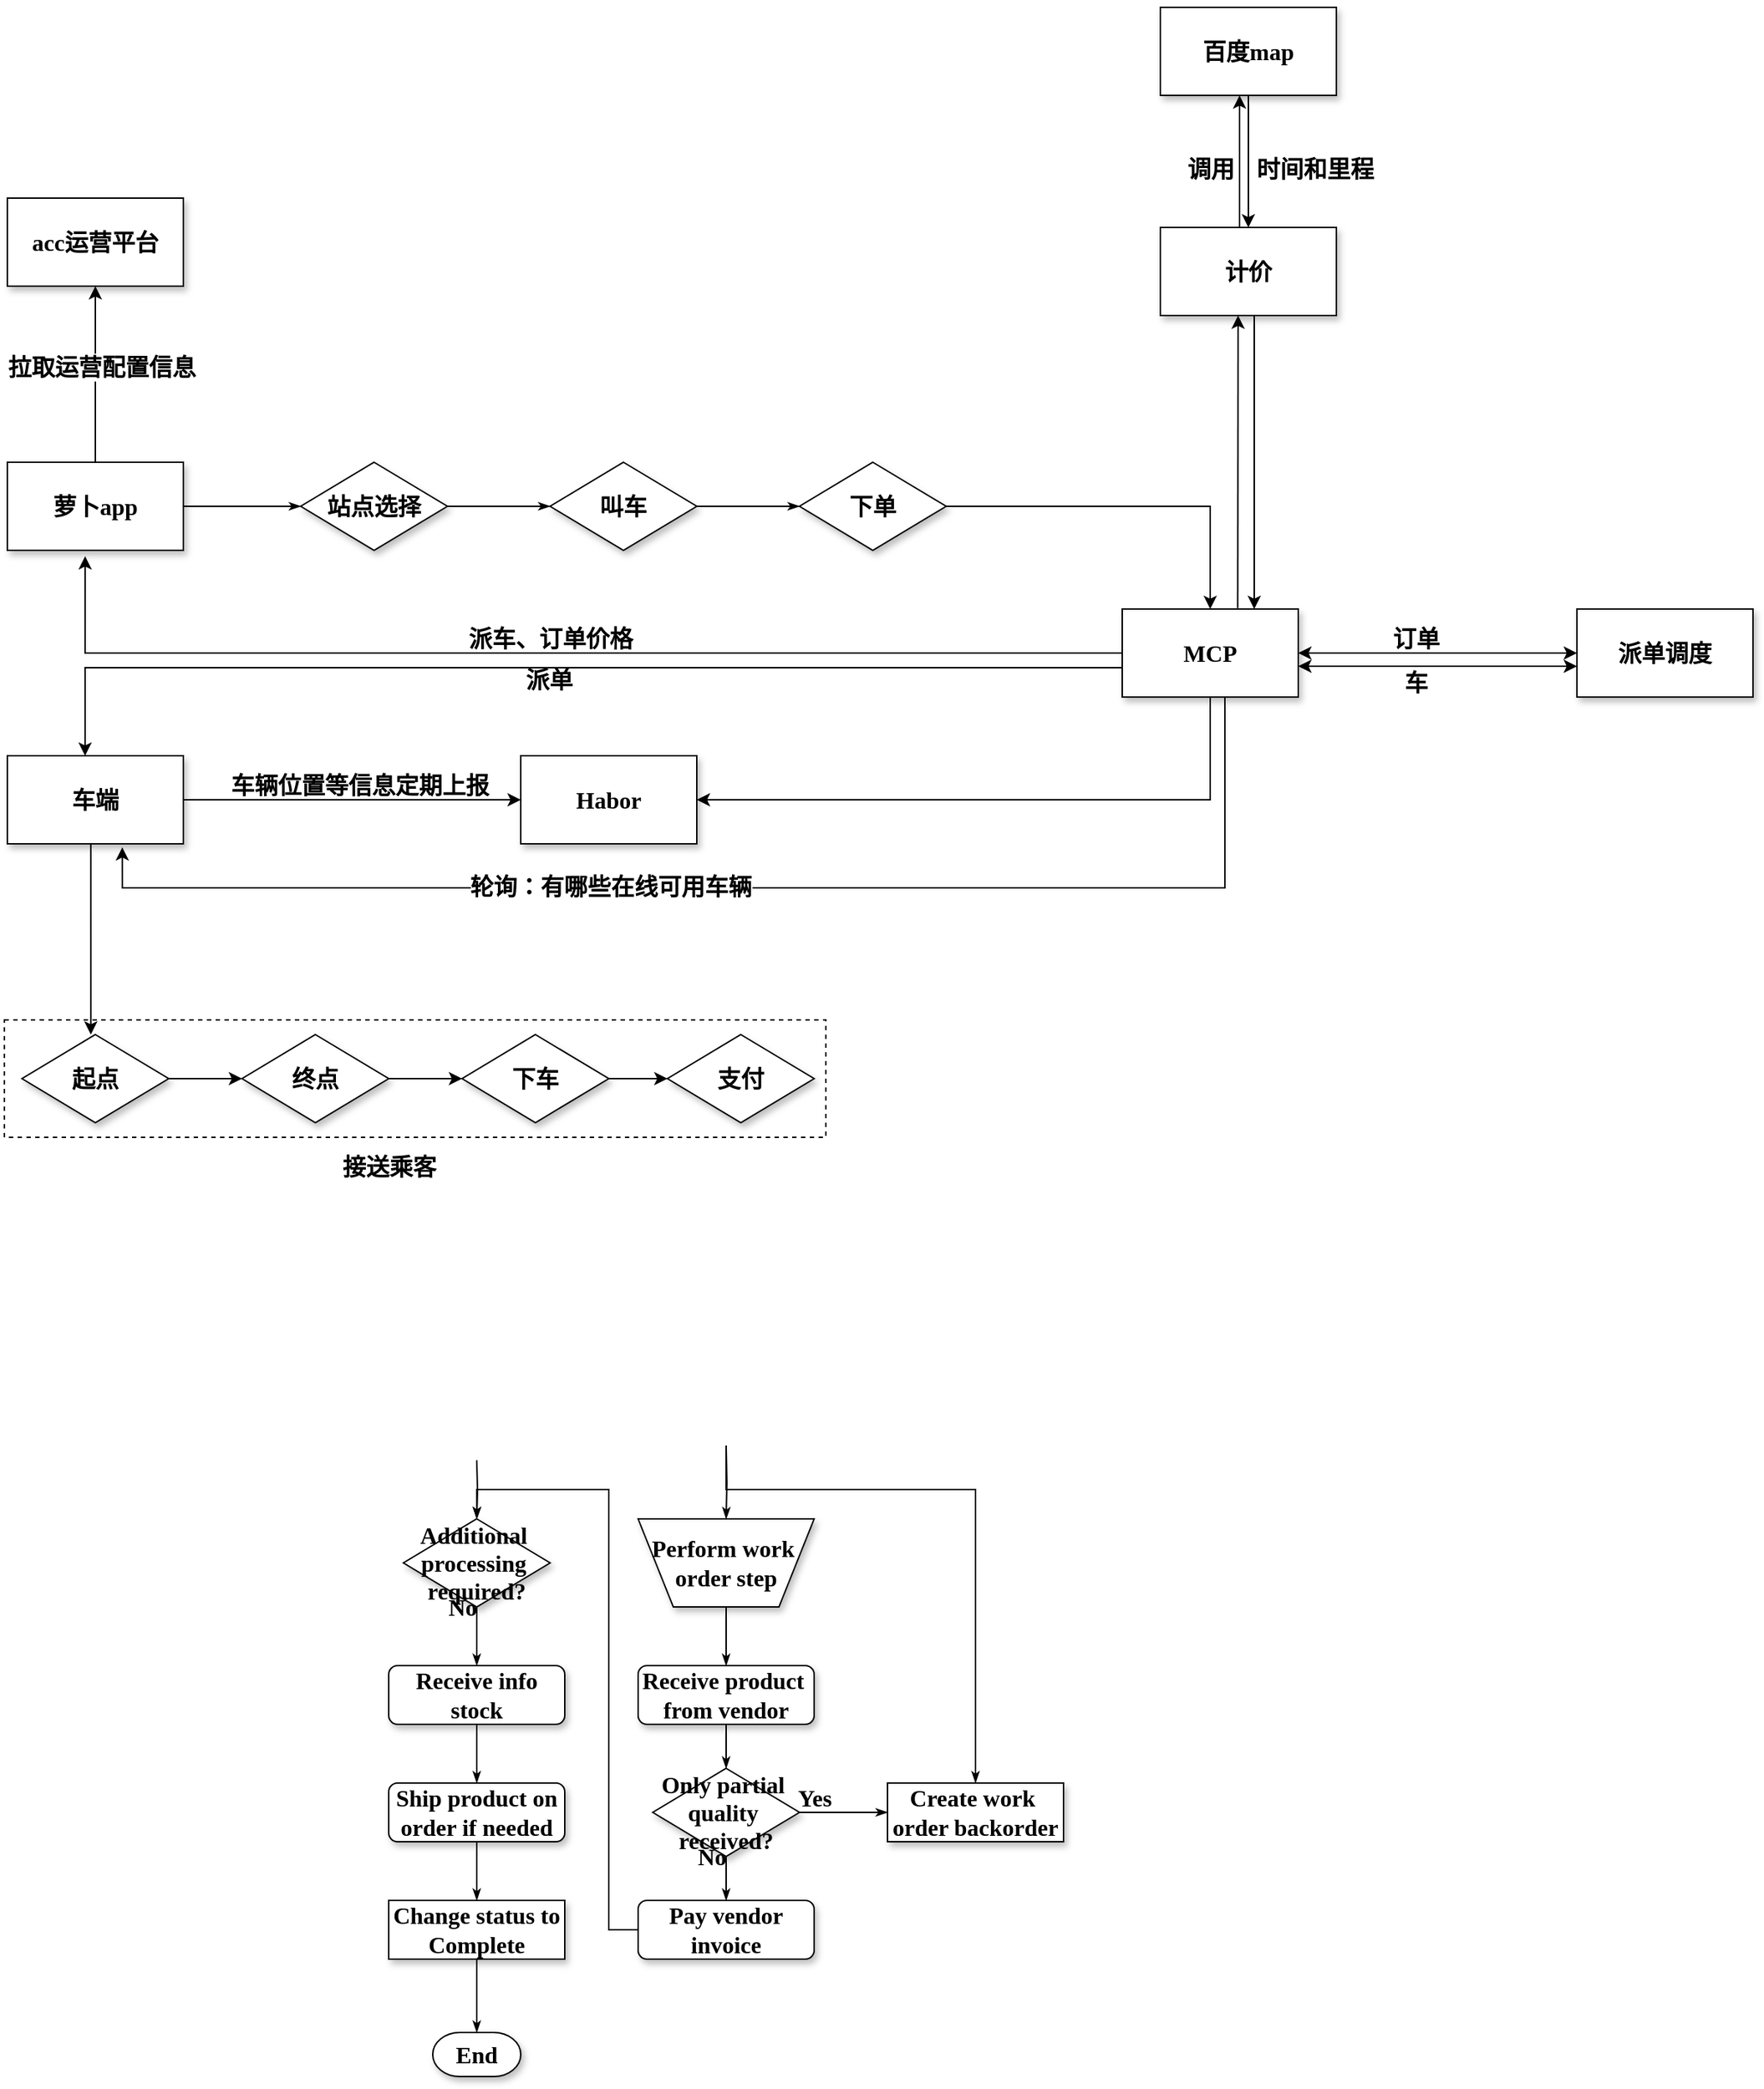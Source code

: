 <mxfile version="15.9.6" type="github">
  <diagram name="Page-1" id="edf60f1a-56cd-e834-aa8a-f176f3a09ee4">
    <mxGraphModel dx="1633" dy="1833" grid="1" gridSize="10" guides="1" tooltips="1" connect="1" arrows="1" fold="1" page="1" pageScale="1" pageWidth="1100" pageHeight="850" math="0" shadow="0">
      <root>
        <mxCell id="0" />
        <mxCell id="1" parent="0" />
        <mxCell id="60e70716793133e9-32" style="edgeStyle=orthogonalEdgeStyle;rounded=0;html=1;labelBackgroundColor=none;startSize=5;endArrow=classicThin;endFill=1;endSize=5;jettySize=auto;orthogonalLoop=1;strokeWidth=1;fontFamily=Verdana;fontSize=16;fontStyle=1" parent="1" source="60e70716793133e9-4" target="60e70716793133e9-5" edge="1">
          <mxGeometry relative="1" as="geometry" />
        </mxCell>
        <mxCell id="Idmc_XTQv_-H7MCbFBoS-54" value="" style="edgeStyle=orthogonalEdgeStyle;rounded=0;orthogonalLoop=1;jettySize=auto;html=1;entryX=0.5;entryY=1;entryDx=0;entryDy=0;fontSize=16;fontStyle=1" edge="1" parent="1" source="60e70716793133e9-4" target="Idmc_XTQv_-H7MCbFBoS-50">
          <mxGeometry relative="1" as="geometry">
            <mxPoint x="80" y="140" as="targetPoint" />
          </mxGeometry>
        </mxCell>
        <mxCell id="Idmc_XTQv_-H7MCbFBoS-55" value="拉取运营配置信息" style="edgeLabel;html=1;align=center;verticalAlign=middle;resizable=0;points=[];fontSize=16;fontStyle=1" vertex="1" connectable="0" parent="Idmc_XTQv_-H7MCbFBoS-54">
          <mxGeometry x="0.067" y="-4" relative="1" as="geometry">
            <mxPoint y="-1" as="offset" />
          </mxGeometry>
        </mxCell>
        <mxCell id="60e70716793133e9-4" value="萝卜app" style="rounded=0;whiteSpace=wrap;html=1;shadow=1;labelBackgroundColor=none;strokeWidth=1;fontFamily=Verdana;fontSize=16;align=center;fontStyle=1" parent="1" vertex="1">
          <mxGeometry x="20" y="220" width="120" height="60" as="geometry" />
        </mxCell>
        <mxCell id="60e70716793133e9-33" value="" style="edgeStyle=orthogonalEdgeStyle;rounded=0;html=1;labelBackgroundColor=none;startSize=5;endArrow=classicThin;endFill=1;endSize=5;jettySize=auto;orthogonalLoop=1;strokeWidth=1;fontFamily=Verdana;fontSize=16;fontStyle=1" parent="1" source="60e70716793133e9-5" target="60e70716793133e9-7" edge="1">
          <mxGeometry x="-0.778" y="10" relative="1" as="geometry">
            <mxPoint as="offset" />
          </mxGeometry>
        </mxCell>
        <mxCell id="60e70716793133e9-5" value="站点选择" style="rhombus;whiteSpace=wrap;html=1;rounded=0;shadow=1;labelBackgroundColor=none;strokeWidth=1;fontFamily=Verdana;fontSize=16;align=center;fontStyle=1" parent="1" vertex="1">
          <mxGeometry x="220" y="220" width="100" height="60" as="geometry" />
        </mxCell>
        <mxCell id="60e70716793133e9-34" value="" style="edgeStyle=orthogonalEdgeStyle;rounded=0;html=1;labelBackgroundColor=none;startSize=5;endArrow=classicThin;endFill=1;endSize=5;jettySize=auto;orthogonalLoop=1;strokeWidth=1;fontFamily=Verdana;fontSize=16;entryX=0;entryY=0.5;entryDx=0;entryDy=0;fontStyle=1" parent="1" source="60e70716793133e9-7" edge="1" target="bbj0CBgUNTtJuTdAdlhA-1">
          <mxGeometry x="-0.667" y="10" relative="1" as="geometry">
            <mxPoint as="offset" />
            <mxPoint x="550" y="250" as="targetPoint" />
          </mxGeometry>
        </mxCell>
        <mxCell id="60e70716793133e9-7" value="叫车" style="rhombus;whiteSpace=wrap;html=1;rounded=0;shadow=1;labelBackgroundColor=none;strokeWidth=1;fontFamily=Verdana;fontSize=16;align=center;fontStyle=1" parent="1" vertex="1">
          <mxGeometry x="390" y="220" width="100" height="60" as="geometry" />
        </mxCell>
        <mxCell id="bbj0CBgUNTtJuTdAdlhA-29" value="" style="edgeStyle=orthogonalEdgeStyle;rounded=0;orthogonalLoop=1;jettySize=auto;html=1;fontSize=16;fontStyle=1" parent="1" source="60e70716793133e9-17" target="bbj0CBgUNTtJuTdAdlhA-25" edge="1">
          <mxGeometry relative="1" as="geometry" />
        </mxCell>
        <mxCell id="60e70716793133e9-17" value="起点" style="rhombus;whiteSpace=wrap;html=1;rounded=0;shadow=1;labelBackgroundColor=none;strokeWidth=1;fontFamily=Verdana;fontSize=16;align=center;fontStyle=1" parent="1" vertex="1">
          <mxGeometry x="30" y="610" width="100" height="60" as="geometry" />
        </mxCell>
        <mxCell id="60e70716793133e9-52" style="edgeStyle=orthogonalEdgeStyle;rounded=0;html=1;labelBackgroundColor=none;startSize=5;endArrow=classicThin;endFill=1;endSize=5;jettySize=auto;orthogonalLoop=1;strokeWidth=1;fontFamily=Verdana;fontSize=16;fontStyle=1" parent="1" target="60e70716793133e9-21" edge="1">
          <mxGeometry relative="1" as="geometry">
            <mxPoint x="340" y="900" as="sourcePoint" />
          </mxGeometry>
        </mxCell>
        <mxCell id="60e70716793133e9-49" style="edgeStyle=orthogonalEdgeStyle;rounded=0;html=1;labelBackgroundColor=none;startSize=5;endArrow=classicThin;endFill=1;endSize=5;jettySize=auto;orthogonalLoop=1;strokeWidth=1;fontFamily=Verdana;fontSize=16;fontStyle=1" parent="1" target="60e70716793133e9-22" edge="1">
          <mxGeometry relative="1" as="geometry">
            <mxPoint x="510" y="890" as="sourcePoint" />
          </mxGeometry>
        </mxCell>
        <mxCell id="60e70716793133e9-53" style="edgeStyle=orthogonalEdgeStyle;rounded=0;html=1;labelBackgroundColor=none;startSize=5;endArrow=classicThin;endFill=1;endSize=5;jettySize=auto;orthogonalLoop=1;strokeWidth=1;fontFamily=Verdana;fontSize=16;fontStyle=1" parent="1" target="60e70716793133e9-27" edge="1">
          <mxGeometry relative="1" as="geometry">
            <Array as="points">
              <mxPoint x="510" y="920" />
              <mxPoint x="680" y="920" />
            </Array>
            <mxPoint x="510" y="890" as="sourcePoint" />
          </mxGeometry>
        </mxCell>
        <mxCell id="60e70716793133e9-54" value="No" style="edgeStyle=orthogonalEdgeStyle;rounded=0;html=1;labelBackgroundColor=none;startSize=5;endArrow=classicThin;endFill=1;endSize=5;jettySize=auto;orthogonalLoop=1;strokeWidth=1;fontFamily=Verdana;fontSize=16;fontStyle=1" parent="1" source="60e70716793133e9-21" target="60e70716793133e9-23" edge="1">
          <mxGeometry x="-1" y="-10" relative="1" as="geometry">
            <mxPoint as="offset" />
          </mxGeometry>
        </mxCell>
        <mxCell id="60e70716793133e9-21" value="Additional&amp;nbsp;&lt;div style=&quot;font-size: 16px;&quot;&gt;processing&amp;nbsp;&lt;/div&gt;&lt;div style=&quot;font-size: 16px;&quot;&gt;required?&lt;/div&gt;" style="rhombus;whiteSpace=wrap;html=1;rounded=0;shadow=1;labelBackgroundColor=none;strokeWidth=1;fontFamily=Verdana;fontSize=16;align=center;fontStyle=1" parent="1" vertex="1">
          <mxGeometry x="290" y="940" width="100" height="60" as="geometry" />
        </mxCell>
        <mxCell id="60e70716793133e9-58" style="edgeStyle=orthogonalEdgeStyle;rounded=0;html=1;labelBackgroundColor=none;startSize=5;endArrow=classicThin;endFill=1;endSize=5;jettySize=auto;orthogonalLoop=1;strokeWidth=1;fontFamily=Verdana;fontSize=16;fontStyle=1" parent="1" source="60e70716793133e9-22" target="60e70716793133e9-24" edge="1">
          <mxGeometry relative="1" as="geometry" />
        </mxCell>
        <mxCell id="60e70716793133e9-22" value="Perform work&amp;nbsp;&lt;div style=&quot;font-size: 16px;&quot;&gt;order step&lt;/div&gt;" style="shape=trapezoid;whiteSpace=wrap;html=1;rounded=0;shadow=1;labelBackgroundColor=none;strokeWidth=1;fontFamily=Verdana;fontSize=16;align=center;flipV=1;fontStyle=1" parent="1" vertex="1">
          <mxGeometry x="450" y="940" width="120" height="60" as="geometry" />
        </mxCell>
        <mxCell id="60e70716793133e9-55" style="edgeStyle=orthogonalEdgeStyle;rounded=0;html=1;labelBackgroundColor=none;startSize=5;endArrow=classicThin;endFill=1;endSize=5;jettySize=auto;orthogonalLoop=1;strokeWidth=1;fontFamily=Verdana;fontSize=16;fontStyle=1" parent="1" source="60e70716793133e9-23" target="60e70716793133e9-25" edge="1">
          <mxGeometry relative="1" as="geometry" />
        </mxCell>
        <mxCell id="60e70716793133e9-23" value="Receive info stock" style="rounded=1;whiteSpace=wrap;html=1;shadow=1;labelBackgroundColor=none;strokeWidth=1;fontFamily=Verdana;fontSize=16;align=center;fontStyle=1" parent="1" vertex="1">
          <mxGeometry x="280" y="1040" width="120" height="40" as="geometry" />
        </mxCell>
        <mxCell id="60e70716793133e9-59" style="edgeStyle=orthogonalEdgeStyle;rounded=0;html=1;labelBackgroundColor=none;startSize=5;endArrow=classicThin;endFill=1;endSize=5;jettySize=auto;orthogonalLoop=1;strokeWidth=1;fontFamily=Verdana;fontSize=16;fontStyle=1" parent="1" source="60e70716793133e9-24" target="60e70716793133e9-26" edge="1">
          <mxGeometry relative="1" as="geometry" />
        </mxCell>
        <mxCell id="60e70716793133e9-24" value="Receive product&amp;nbsp;&lt;div style=&quot;font-size: 16px;&quot;&gt;from vendor&lt;/div&gt;" style="rounded=1;whiteSpace=wrap;html=1;shadow=1;labelBackgroundColor=none;strokeWidth=1;fontFamily=Verdana;fontSize=16;align=center;fontStyle=1" parent="1" vertex="1">
          <mxGeometry x="450" y="1040" width="120" height="40" as="geometry" />
        </mxCell>
        <mxCell id="60e70716793133e9-56" style="edgeStyle=orthogonalEdgeStyle;rounded=0;html=1;labelBackgroundColor=none;startSize=5;endArrow=classicThin;endFill=1;endSize=5;jettySize=auto;orthogonalLoop=1;strokeWidth=1;fontFamily=Verdana;fontSize=16;fontStyle=1" parent="1" source="60e70716793133e9-25" target="60e70716793133e9-28" edge="1">
          <mxGeometry relative="1" as="geometry" />
        </mxCell>
        <mxCell id="60e70716793133e9-25" value="Ship product on order if needed" style="rounded=1;whiteSpace=wrap;html=1;shadow=1;labelBackgroundColor=none;strokeWidth=1;fontFamily=Verdana;fontSize=16;align=center;fontStyle=1" parent="1" vertex="1">
          <mxGeometry x="280" y="1120" width="120" height="40" as="geometry" />
        </mxCell>
        <mxCell id="60e70716793133e9-60" value="No" style="edgeStyle=orthogonalEdgeStyle;rounded=0;html=1;labelBackgroundColor=none;startSize=5;endArrow=classicThin;endFill=1;endSize=5;jettySize=auto;orthogonalLoop=1;strokeWidth=1;fontFamily=Verdana;fontSize=16;fontStyle=1" parent="1" source="60e70716793133e9-26" target="60e70716793133e9-29" edge="1">
          <mxGeometry x="0.2" y="14" relative="1" as="geometry">
            <mxPoint x="-24" y="-10" as="offset" />
          </mxGeometry>
        </mxCell>
        <mxCell id="60e70716793133e9-61" value="Yes" style="edgeStyle=orthogonalEdgeStyle;rounded=0;html=1;labelBackgroundColor=none;startSize=5;endArrow=classicThin;endFill=1;endSize=5;jettySize=auto;orthogonalLoop=1;strokeWidth=1;fontFamily=Verdana;fontSize=16;fontStyle=1" parent="1" source="60e70716793133e9-26" target="60e70716793133e9-27" edge="1">
          <mxGeometry x="-0.667" y="10" relative="1" as="geometry">
            <mxPoint as="offset" />
          </mxGeometry>
        </mxCell>
        <mxCell id="60e70716793133e9-26" value="Only partial&amp;nbsp;&lt;div style=&quot;font-size: 16px;&quot;&gt;quality&amp;nbsp;&lt;/div&gt;&lt;div style=&quot;font-size: 16px;&quot;&gt;received?&lt;/div&gt;" style="rhombus;whiteSpace=wrap;html=1;rounded=0;shadow=1;labelBackgroundColor=none;strokeWidth=1;fontFamily=Verdana;fontSize=16;align=center;fontStyle=1" parent="1" vertex="1">
          <mxGeometry x="460" y="1110" width="100" height="60" as="geometry" />
        </mxCell>
        <mxCell id="60e70716793133e9-27" value="Create work&amp;nbsp;&lt;div style=&quot;font-size: 16px;&quot;&gt;order backorder&lt;/div&gt;" style="whiteSpace=wrap;html=1;rounded=0;shadow=1;labelBackgroundColor=none;strokeWidth=1;fontFamily=Verdana;fontSize=16;align=center;fontStyle=1" parent="1" vertex="1">
          <mxGeometry x="620" y="1120" width="120" height="40" as="geometry" />
        </mxCell>
        <mxCell id="60e70716793133e9-57" style="edgeStyle=orthogonalEdgeStyle;rounded=0;html=1;labelBackgroundColor=none;startSize=5;endArrow=classicThin;endFill=1;endSize=5;jettySize=auto;orthogonalLoop=1;strokeWidth=1;fontFamily=Verdana;fontSize=16;fontStyle=1" parent="1" source="60e70716793133e9-28" target="60e70716793133e9-30" edge="1">
          <mxGeometry relative="1" as="geometry" />
        </mxCell>
        <mxCell id="60e70716793133e9-28" value="Change status to&lt;div style=&quot;font-size: 16px;&quot;&gt;Complete&lt;/div&gt;" style="whiteSpace=wrap;html=1;rounded=0;shadow=1;labelBackgroundColor=none;strokeWidth=1;fontFamily=Verdana;fontSize=16;align=center;fontStyle=1" parent="1" vertex="1">
          <mxGeometry x="280" y="1200" width="120" height="40" as="geometry" />
        </mxCell>
        <mxCell id="60e70716793133e9-62" style="edgeStyle=orthogonalEdgeStyle;rounded=0;html=1;labelBackgroundColor=none;startSize=5;endArrow=classicThin;endFill=1;endSize=5;jettySize=auto;orthogonalLoop=1;strokeWidth=1;fontFamily=Verdana;fontSize=16;fontStyle=1" parent="1" source="60e70716793133e9-29" target="60e70716793133e9-21" edge="1">
          <mxGeometry relative="1" as="geometry">
            <Array as="points">
              <mxPoint x="430" y="1220" />
              <mxPoint x="430" y="920" />
              <mxPoint x="340" y="920" />
            </Array>
          </mxGeometry>
        </mxCell>
        <mxCell id="60e70716793133e9-29" value="Pay vendor invoice" style="rounded=1;whiteSpace=wrap;html=1;shadow=1;labelBackgroundColor=none;strokeWidth=1;fontFamily=Verdana;fontSize=16;align=center;fontStyle=1" parent="1" vertex="1">
          <mxGeometry x="450" y="1200" width="120" height="40" as="geometry" />
        </mxCell>
        <mxCell id="60e70716793133e9-30" value="End" style="strokeWidth=1;html=1;shape=mxgraph.flowchart.terminator;whiteSpace=wrap;rounded=0;shadow=1;labelBackgroundColor=none;fontFamily=Verdana;fontSize=16;align=center;fontStyle=1" parent="1" vertex="1">
          <mxGeometry x="310" y="1290" width="60" height="30" as="geometry" />
        </mxCell>
        <mxCell id="bbj0CBgUNTtJuTdAdlhA-4" value="" style="edgeStyle=orthogonalEdgeStyle;rounded=0;orthogonalLoop=1;jettySize=auto;html=1;fontSize=16;fontStyle=1" parent="1" source="bbj0CBgUNTtJuTdAdlhA-1" target="bbj0CBgUNTtJuTdAdlhA-2" edge="1">
          <mxGeometry relative="1" as="geometry" />
        </mxCell>
        <mxCell id="bbj0CBgUNTtJuTdAdlhA-1" value="下单" style="rhombus;whiteSpace=wrap;html=1;rounded=0;shadow=1;labelBackgroundColor=none;strokeWidth=1;fontFamily=Verdana;fontSize=16;align=center;fontStyle=1" parent="1" vertex="1">
          <mxGeometry x="560" y="220" width="100" height="60" as="geometry" />
        </mxCell>
        <mxCell id="bbj0CBgUNTtJuTdAdlhA-24" value="" style="edgeStyle=orthogonalEdgeStyle;rounded=0;orthogonalLoop=1;jettySize=auto;html=1;fontSize=16;fontStyle=1" parent="1" source="bbj0CBgUNTtJuTdAdlhA-2" edge="1">
          <mxGeometry relative="1" as="geometry">
            <mxPoint x="490" y="450" as="targetPoint" />
            <Array as="points">
              <mxPoint x="840" y="450" />
            </Array>
          </mxGeometry>
        </mxCell>
        <mxCell id="bbj0CBgUNTtJuTdAdlhA-39" value="" style="edgeStyle=orthogonalEdgeStyle;rounded=0;orthogonalLoop=1;jettySize=auto;html=1;entryX=0.442;entryY=1.067;entryDx=0;entryDy=0;entryPerimeter=0;fontSize=16;fontStyle=1" parent="1" source="bbj0CBgUNTtJuTdAdlhA-2" target="60e70716793133e9-4" edge="1">
          <mxGeometry relative="1" as="geometry">
            <Array as="points">
              <mxPoint x="73" y="350" />
            </Array>
          </mxGeometry>
        </mxCell>
        <mxCell id="bbj0CBgUNTtJuTdAdlhA-51" style="edgeStyle=orthogonalEdgeStyle;rounded=0;orthogonalLoop=1;jettySize=auto;html=1;entryX=0.5;entryY=0;entryDx=0;entryDy=0;exitX=0;exitY=0.5;exitDx=0;exitDy=0;fontSize=16;fontStyle=1" parent="1" source="bbj0CBgUNTtJuTdAdlhA-2" edge="1">
          <mxGeometry relative="1" as="geometry">
            <mxPoint x="773.0" y="360.077" as="sourcePoint" />
            <mxPoint x="73" y="420" as="targetPoint" />
            <Array as="points">
              <mxPoint x="780" y="360" />
              <mxPoint x="73" y="360" />
            </Array>
          </mxGeometry>
        </mxCell>
        <mxCell id="bbj0CBgUNTtJuTdAdlhA-2" value="MCP" style="rounded=0;whiteSpace=wrap;html=1;shadow=1;labelBackgroundColor=none;strokeWidth=1;fontFamily=Verdana;fontSize=16;align=center;fontStyle=1" parent="1" vertex="1">
          <mxGeometry x="780" y="320" width="120" height="60" as="geometry" />
        </mxCell>
        <mxCell id="bbj0CBgUNTtJuTdAdlhA-6" value="派单调度" style="rounded=0;whiteSpace=wrap;html=1;shadow=1;labelBackgroundColor=none;strokeWidth=1;fontFamily=Verdana;fontSize=16;align=center;fontStyle=1" parent="1" vertex="1">
          <mxGeometry x="1090" y="320" width="120" height="60" as="geometry" />
        </mxCell>
        <mxCell id="bbj0CBgUNTtJuTdAdlhA-18" value="" style="edgeStyle=orthogonalEdgeStyle;rounded=0;orthogonalLoop=1;jettySize=auto;html=1;entryX=0;entryY=0.5;entryDx=0;entryDy=0;fontSize=16;fontStyle=1" parent="1" source="bbj0CBgUNTtJuTdAdlhA-13" target="bbj0CBgUNTtJuTdAdlhA-16" edge="1">
          <mxGeometry relative="1" as="geometry">
            <mxPoint x="240" y="450" as="targetPoint" />
          </mxGeometry>
        </mxCell>
        <mxCell id="bbj0CBgUNTtJuTdAdlhA-37" value="" style="edgeStyle=orthogonalEdgeStyle;rounded=0;orthogonalLoop=1;jettySize=auto;html=1;entryX=0.107;entryY=0.125;entryDx=0;entryDy=0;entryPerimeter=0;fontSize=16;fontStyle=1" parent="1" edge="1">
          <mxGeometry relative="1" as="geometry">
            <mxPoint x="76.92" y="610" as="targetPoint" />
            <mxPoint x="79" y="480" as="sourcePoint" />
            <Array as="points">
              <mxPoint x="77" y="480" />
            </Array>
          </mxGeometry>
        </mxCell>
        <mxCell id="bbj0CBgUNTtJuTdAdlhA-13" value="车端" style="rounded=0;whiteSpace=wrap;html=1;shadow=1;labelBackgroundColor=none;strokeWidth=1;fontFamily=Verdana;fontSize=16;align=center;fontStyle=1" parent="1" vertex="1">
          <mxGeometry x="20" y="420" width="120" height="60" as="geometry" />
        </mxCell>
        <mxCell id="bbj0CBgUNTtJuTdAdlhA-16" value="Habor" style="rounded=0;whiteSpace=wrap;html=1;shadow=1;labelBackgroundColor=none;strokeWidth=1;fontFamily=Verdana;fontSize=16;align=center;fontStyle=1" parent="1" vertex="1">
          <mxGeometry x="370" y="420" width="120" height="60" as="geometry" />
        </mxCell>
        <mxCell id="bbj0CBgUNTtJuTdAdlhA-30" value="" style="edgeStyle=orthogonalEdgeStyle;rounded=0;orthogonalLoop=1;jettySize=auto;html=1;fontSize=16;fontStyle=1" parent="1" source="bbj0CBgUNTtJuTdAdlhA-25" target="bbj0CBgUNTtJuTdAdlhA-27" edge="1">
          <mxGeometry relative="1" as="geometry" />
        </mxCell>
        <mxCell id="bbj0CBgUNTtJuTdAdlhA-25" value="终点" style="rhombus;whiteSpace=wrap;html=1;rounded=0;shadow=1;labelBackgroundColor=none;strokeWidth=1;fontFamily=Verdana;fontSize=16;align=center;fontStyle=1" parent="1" vertex="1">
          <mxGeometry x="180" y="610" width="100" height="60" as="geometry" />
        </mxCell>
        <mxCell id="bbj0CBgUNTtJuTdAdlhA-31" value="" style="edgeStyle=orthogonalEdgeStyle;rounded=0;orthogonalLoop=1;jettySize=auto;html=1;fontSize=16;fontStyle=1" parent="1" source="bbj0CBgUNTtJuTdAdlhA-27" target="bbj0CBgUNTtJuTdAdlhA-28" edge="1">
          <mxGeometry relative="1" as="geometry" />
        </mxCell>
        <mxCell id="bbj0CBgUNTtJuTdAdlhA-27" value="下车" style="rhombus;whiteSpace=wrap;html=1;rounded=0;shadow=1;labelBackgroundColor=none;strokeWidth=1;fontFamily=Verdana;fontSize=16;align=center;fontStyle=1" parent="1" vertex="1">
          <mxGeometry x="330" y="610" width="100" height="60" as="geometry" />
        </mxCell>
        <mxCell id="bbj0CBgUNTtJuTdAdlhA-28" value="支付" style="rhombus;whiteSpace=wrap;html=1;rounded=0;shadow=1;labelBackgroundColor=none;strokeWidth=1;fontFamily=Verdana;fontSize=16;align=center;fontStyle=1" parent="1" vertex="1">
          <mxGeometry x="470" y="610" width="100" height="60" as="geometry" />
        </mxCell>
        <mxCell id="bbj0CBgUNTtJuTdAdlhA-32" value="" style="rounded=0;whiteSpace=wrap;html=1;fillColor=none;dashed=1;fontSize=16;fontStyle=1" parent="1" vertex="1">
          <mxGeometry x="18" y="600" width="560" height="80" as="geometry" />
        </mxCell>
        <mxCell id="bbj0CBgUNTtJuTdAdlhA-34" value="接送乘客" style="text;html=1;align=center;verticalAlign=middle;resizable=0;points=[];autosize=1;strokeColor=none;fillColor=none;fontSize=16;fontStyle=1" parent="1" vertex="1">
          <mxGeometry x="240" y="690" width="80" height="20" as="geometry" />
        </mxCell>
        <mxCell id="bbj0CBgUNTtJuTdAdlhA-35" value="车辆位置等信息定期上报" style="text;html=1;align=center;verticalAlign=middle;resizable=0;points=[];autosize=1;strokeColor=none;fillColor=none;fontSize=16;fontStyle=1" parent="1" vertex="1">
          <mxGeometry x="165" y="430" width="190" height="20" as="geometry" />
        </mxCell>
        <mxCell id="bbj0CBgUNTtJuTdAdlhA-42" value="派车、订单价格" style="text;html=1;align=center;verticalAlign=middle;resizable=0;points=[];autosize=1;strokeColor=none;fillColor=none;fontSize=16;fontStyle=1" parent="1" vertex="1">
          <mxGeometry x="325" y="330" width="130" height="20" as="geometry" />
        </mxCell>
        <mxCell id="bbj0CBgUNTtJuTdAdlhA-43" value="派单" style="text;html=1;align=center;verticalAlign=middle;resizable=0;points=[];autosize=1;strokeColor=none;fillColor=none;fontSize=16;fontStyle=1" parent="1" vertex="1">
          <mxGeometry x="364" y="358" width="50" height="20" as="geometry" />
        </mxCell>
        <mxCell id="Idmc_XTQv_-H7MCbFBoS-22" value="" style="endArrow=classic;startArrow=classic;html=1;rounded=0;exitX=1;exitY=1;exitDx=0;exitDy=0;entryX=0;entryY=1;entryDx=0;entryDy=0;fontSize=16;fontStyle=1" edge="1" parent="1">
          <mxGeometry width="50" height="50" relative="1" as="geometry">
            <mxPoint x="900" y="359" as="sourcePoint" />
            <mxPoint x="1090" y="359" as="targetPoint" />
          </mxGeometry>
        </mxCell>
        <mxCell id="Idmc_XTQv_-H7MCbFBoS-23" value="" style="endArrow=classic;startArrow=classic;html=1;rounded=0;exitX=1;exitY=1;exitDx=0;exitDy=0;entryX=0;entryY=1;entryDx=0;entryDy=0;fontSize=16;fontStyle=1" edge="1" parent="1">
          <mxGeometry width="50" height="50" relative="1" as="geometry">
            <mxPoint x="900" y="350" as="sourcePoint" />
            <mxPoint x="1090" y="350" as="targetPoint" />
          </mxGeometry>
        </mxCell>
        <mxCell id="Idmc_XTQv_-H7MCbFBoS-24" value="订单" style="text;html=1;align=center;verticalAlign=middle;resizable=0;points=[];autosize=1;strokeColor=none;fillColor=none;fontSize=16;fontStyle=1" vertex="1" parent="1">
          <mxGeometry x="955" y="330" width="50" height="20" as="geometry" />
        </mxCell>
        <mxCell id="Idmc_XTQv_-H7MCbFBoS-25" value="车" style="text;html=1;align=center;verticalAlign=middle;resizable=0;points=[];autosize=1;strokeColor=none;fillColor=none;fontSize=16;fontStyle=1" vertex="1" parent="1">
          <mxGeometry x="965" y="360" width="30" height="20" as="geometry" />
        </mxCell>
        <mxCell id="Idmc_XTQv_-H7MCbFBoS-35" value="" style="edgeStyle=orthogonalEdgeStyle;rounded=0;orthogonalLoop=1;jettySize=auto;html=1;entryX=0.653;entryY=1.039;entryDx=0;entryDy=0;entryPerimeter=0;fontSize=16;fontStyle=1" edge="1" parent="1" target="bbj0CBgUNTtJuTdAdlhA-13">
          <mxGeometry relative="1" as="geometry">
            <mxPoint x="110" y="500" as="targetPoint" />
            <Array as="points">
              <mxPoint x="850" y="510" />
              <mxPoint x="98" y="510" />
            </Array>
            <mxPoint x="850" y="380" as="sourcePoint" />
          </mxGeometry>
        </mxCell>
        <mxCell id="Idmc_XTQv_-H7MCbFBoS-36" value="轮询：有哪些在线可用车辆" style="edgeLabel;html=1;align=center;verticalAlign=middle;resizable=0;points=[];fontSize=16;fontStyle=1" vertex="1" connectable="0" parent="Idmc_XTQv_-H7MCbFBoS-35">
          <mxGeometry x="0.455" y="-1" relative="1" as="geometry">
            <mxPoint x="112" as="offset" />
          </mxGeometry>
        </mxCell>
        <mxCell id="Idmc_XTQv_-H7MCbFBoS-39" value="" style="edgeStyle=orthogonalEdgeStyle;rounded=0;orthogonalLoop=1;jettySize=auto;html=1;fontSize=16;fontStyle=1" edge="1" parent="1">
          <mxGeometry relative="1" as="geometry">
            <mxPoint x="860" y="60" as="sourcePoint" />
            <mxPoint x="860" y="-30" as="targetPoint" />
          </mxGeometry>
        </mxCell>
        <mxCell id="Idmc_XTQv_-H7MCbFBoS-37" value="计价" style="rounded=0;whiteSpace=wrap;html=1;shadow=1;labelBackgroundColor=none;strokeWidth=1;fontFamily=Verdana;fontSize=16;align=center;fontStyle=1" vertex="1" parent="1">
          <mxGeometry x="806" y="60" width="120" height="60" as="geometry" />
        </mxCell>
        <mxCell id="Idmc_XTQv_-H7MCbFBoS-38" value="百度map" style="rounded=0;whiteSpace=wrap;html=1;shadow=1;labelBackgroundColor=none;strokeWidth=1;fontFamily=Verdana;fontSize=16;align=center;fontStyle=1" vertex="1" parent="1">
          <mxGeometry x="806" y="-90" width="120" height="60" as="geometry" />
        </mxCell>
        <mxCell id="Idmc_XTQv_-H7MCbFBoS-40" value="" style="edgeStyle=orthogonalEdgeStyle;rounded=0;orthogonalLoop=1;jettySize=auto;html=1;exitX=0.5;exitY=1;exitDx=0;exitDy=0;entryX=0.5;entryY=0;entryDx=0;entryDy=0;fontSize=16;fontStyle=1" edge="1" parent="1" source="Idmc_XTQv_-H7MCbFBoS-38" target="Idmc_XTQv_-H7MCbFBoS-37">
          <mxGeometry relative="1" as="geometry">
            <mxPoint x="837" y="70" as="sourcePoint" />
            <mxPoint x="1043" y="70" as="targetPoint" />
          </mxGeometry>
        </mxCell>
        <mxCell id="Idmc_XTQv_-H7MCbFBoS-41" value="调用" style="text;html=1;align=center;verticalAlign=middle;resizable=0;points=[];autosize=1;strokeColor=none;fillColor=none;fontSize=16;fontStyle=1" vertex="1" parent="1">
          <mxGeometry x="815" y="10" width="50" height="20" as="geometry" />
        </mxCell>
        <mxCell id="Idmc_XTQv_-H7MCbFBoS-43" value="" style="endArrow=classic;html=1;rounded=0;exitX=0.656;exitY=-0.011;exitDx=0;exitDy=0;exitPerimeter=0;fontSize=16;fontStyle=1" edge="1" parent="1" source="bbj0CBgUNTtJuTdAdlhA-2">
          <mxGeometry width="50" height="50" relative="1" as="geometry">
            <mxPoint x="600" y="180" as="sourcePoint" />
            <mxPoint x="859" y="120" as="targetPoint" />
          </mxGeometry>
        </mxCell>
        <mxCell id="Idmc_XTQv_-H7MCbFBoS-44" value="" style="endArrow=classic;html=1;rounded=0;entryX=0.75;entryY=0;entryDx=0;entryDy=0;fontSize=16;fontStyle=1" edge="1" parent="1" target="bbj0CBgUNTtJuTdAdlhA-2">
          <mxGeometry width="50" height="50" relative="1" as="geometry">
            <mxPoint x="870" y="120" as="sourcePoint" />
            <mxPoint x="1040" y="160" as="targetPoint" />
          </mxGeometry>
        </mxCell>
        <mxCell id="Idmc_XTQv_-H7MCbFBoS-48" value="&amp;nbsp; &amp;nbsp; &amp;nbsp; &amp;nbsp; &amp;nbsp; &amp;nbsp; &amp;nbsp; 时间和里程" style="text;html=1;align=center;verticalAlign=middle;resizable=0;points=[];autosize=1;strokeColor=none;fillColor=none;fontSize=16;fontStyle=1" vertex="1" parent="1">
          <mxGeometry x="800" y="10" width="160" height="20" as="geometry" />
        </mxCell>
        <mxCell id="Idmc_XTQv_-H7MCbFBoS-50" value="acc运营平台" style="rounded=0;whiteSpace=wrap;html=1;shadow=1;labelBackgroundColor=none;strokeWidth=1;fontFamily=Verdana;fontSize=16;align=center;fontStyle=1" vertex="1" parent="1">
          <mxGeometry x="20" y="40" width="120" height="60" as="geometry" />
        </mxCell>
      </root>
    </mxGraphModel>
  </diagram>
</mxfile>
